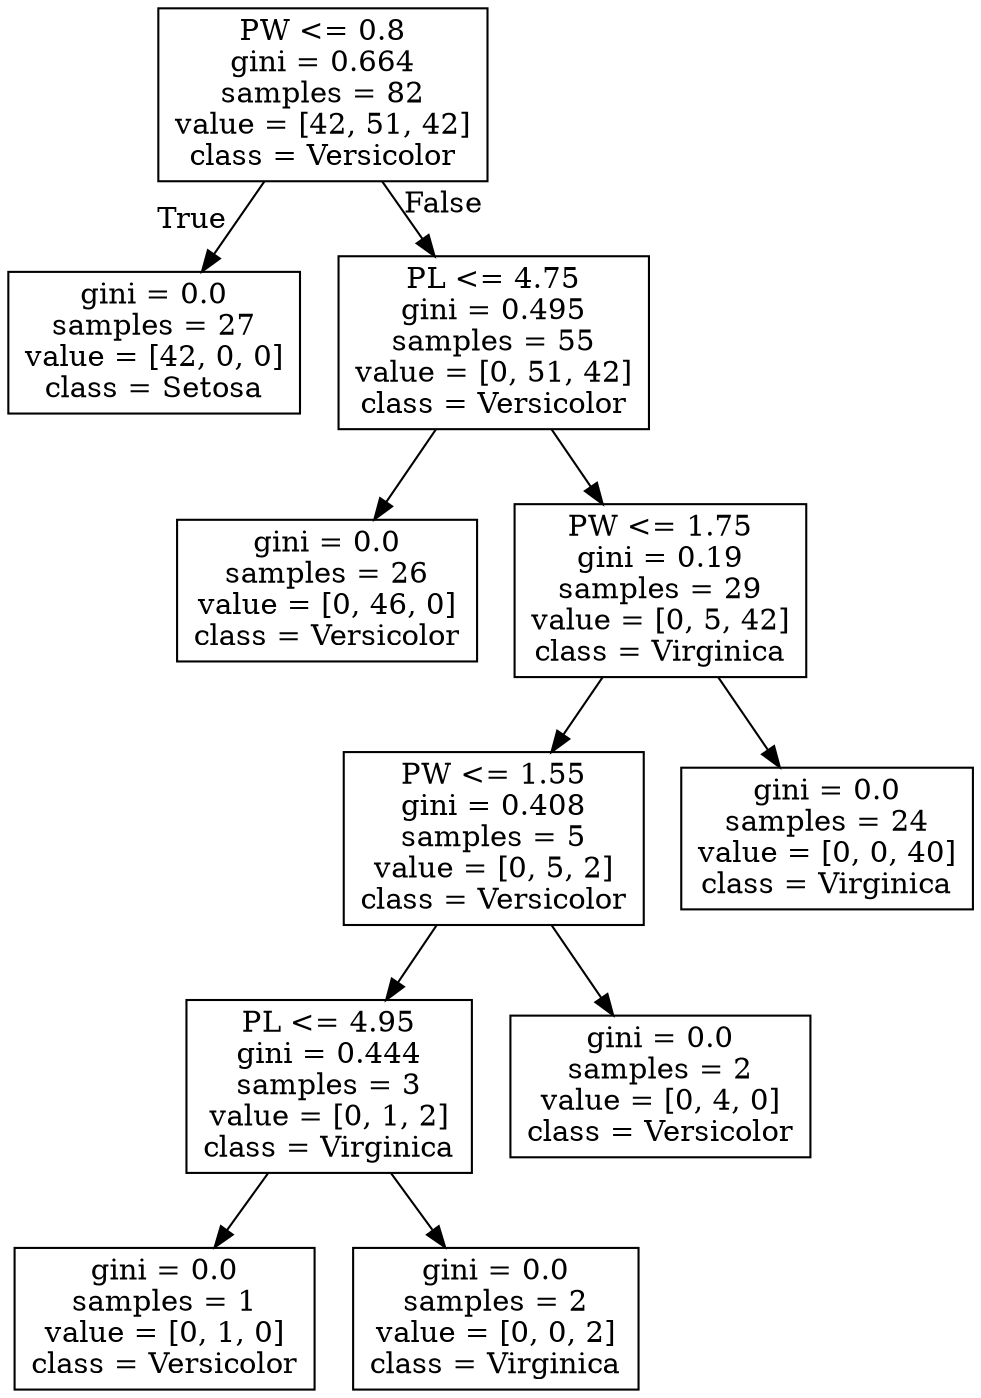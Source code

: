 digraph Tree {
node [shape=box] ;
0 [label="PW <= 0.8\ngini = 0.664\nsamples = 82\nvalue = [42, 51, 42]\nclass = Versicolor"] ;
1 [label="gini = 0.0\nsamples = 27\nvalue = [42, 0, 0]\nclass = Setosa"] ;
0 -> 1 [labeldistance=2.5, labelangle=45, headlabel="True"] ;
2 [label="PL <= 4.75\ngini = 0.495\nsamples = 55\nvalue = [0, 51, 42]\nclass = Versicolor"] ;
0 -> 2 [labeldistance=2.5, labelangle=-45, headlabel="False"] ;
3 [label="gini = 0.0\nsamples = 26\nvalue = [0, 46, 0]\nclass = Versicolor"] ;
2 -> 3 ;
4 [label="PW <= 1.75\ngini = 0.19\nsamples = 29\nvalue = [0, 5, 42]\nclass = Virginica"] ;
2 -> 4 ;
5 [label="PW <= 1.55\ngini = 0.408\nsamples = 5\nvalue = [0, 5, 2]\nclass = Versicolor"] ;
4 -> 5 ;
6 [label="PL <= 4.95\ngini = 0.444\nsamples = 3\nvalue = [0, 1, 2]\nclass = Virginica"] ;
5 -> 6 ;
7 [label="gini = 0.0\nsamples = 1\nvalue = [0, 1, 0]\nclass = Versicolor"] ;
6 -> 7 ;
8 [label="gini = 0.0\nsamples = 2\nvalue = [0, 0, 2]\nclass = Virginica"] ;
6 -> 8 ;
9 [label="gini = 0.0\nsamples = 2\nvalue = [0, 4, 0]\nclass = Versicolor"] ;
5 -> 9 ;
10 [label="gini = 0.0\nsamples = 24\nvalue = [0, 0, 40]\nclass = Virginica"] ;
4 -> 10 ;
}